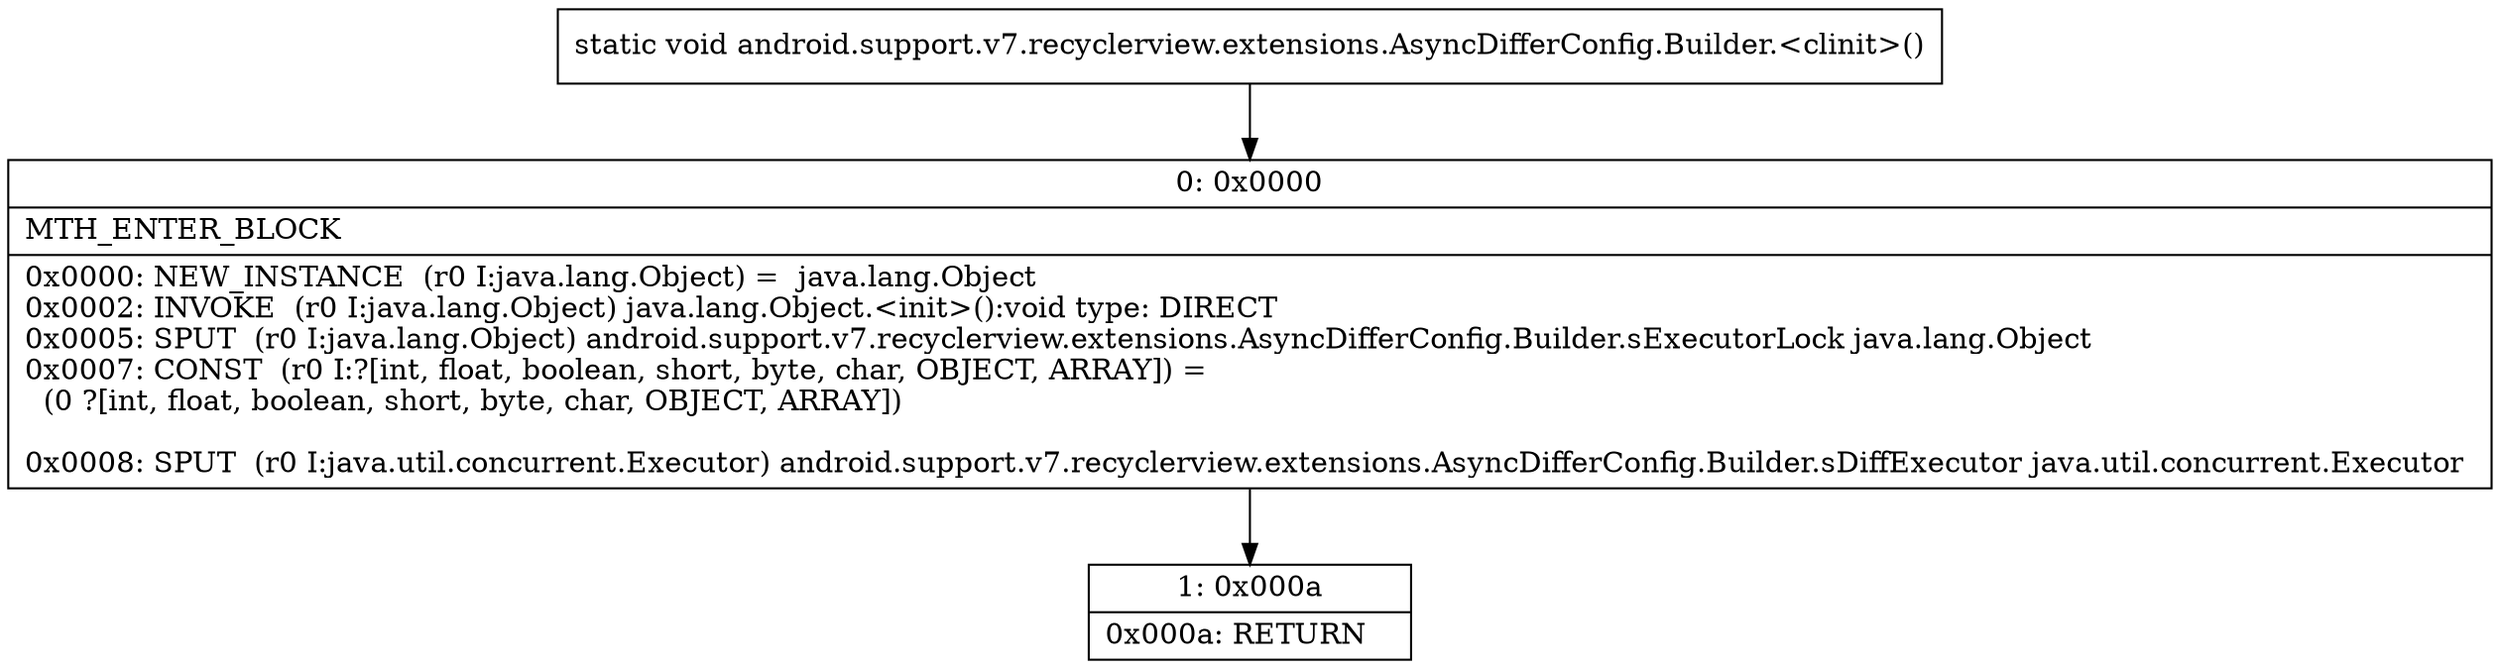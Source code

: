 digraph "CFG forandroid.support.v7.recyclerview.extensions.AsyncDifferConfig.Builder.\<clinit\>()V" {
Node_0 [shape=record,label="{0\:\ 0x0000|MTH_ENTER_BLOCK\l|0x0000: NEW_INSTANCE  (r0 I:java.lang.Object) =  java.lang.Object \l0x0002: INVOKE  (r0 I:java.lang.Object) java.lang.Object.\<init\>():void type: DIRECT \l0x0005: SPUT  (r0 I:java.lang.Object) android.support.v7.recyclerview.extensions.AsyncDifferConfig.Builder.sExecutorLock java.lang.Object \l0x0007: CONST  (r0 I:?[int, float, boolean, short, byte, char, OBJECT, ARRAY]) = \l  (0 ?[int, float, boolean, short, byte, char, OBJECT, ARRAY])\l \l0x0008: SPUT  (r0 I:java.util.concurrent.Executor) android.support.v7.recyclerview.extensions.AsyncDifferConfig.Builder.sDiffExecutor java.util.concurrent.Executor \l}"];
Node_1 [shape=record,label="{1\:\ 0x000a|0x000a: RETURN   \l}"];
MethodNode[shape=record,label="{static void android.support.v7.recyclerview.extensions.AsyncDifferConfig.Builder.\<clinit\>() }"];
MethodNode -> Node_0;
Node_0 -> Node_1;
}

